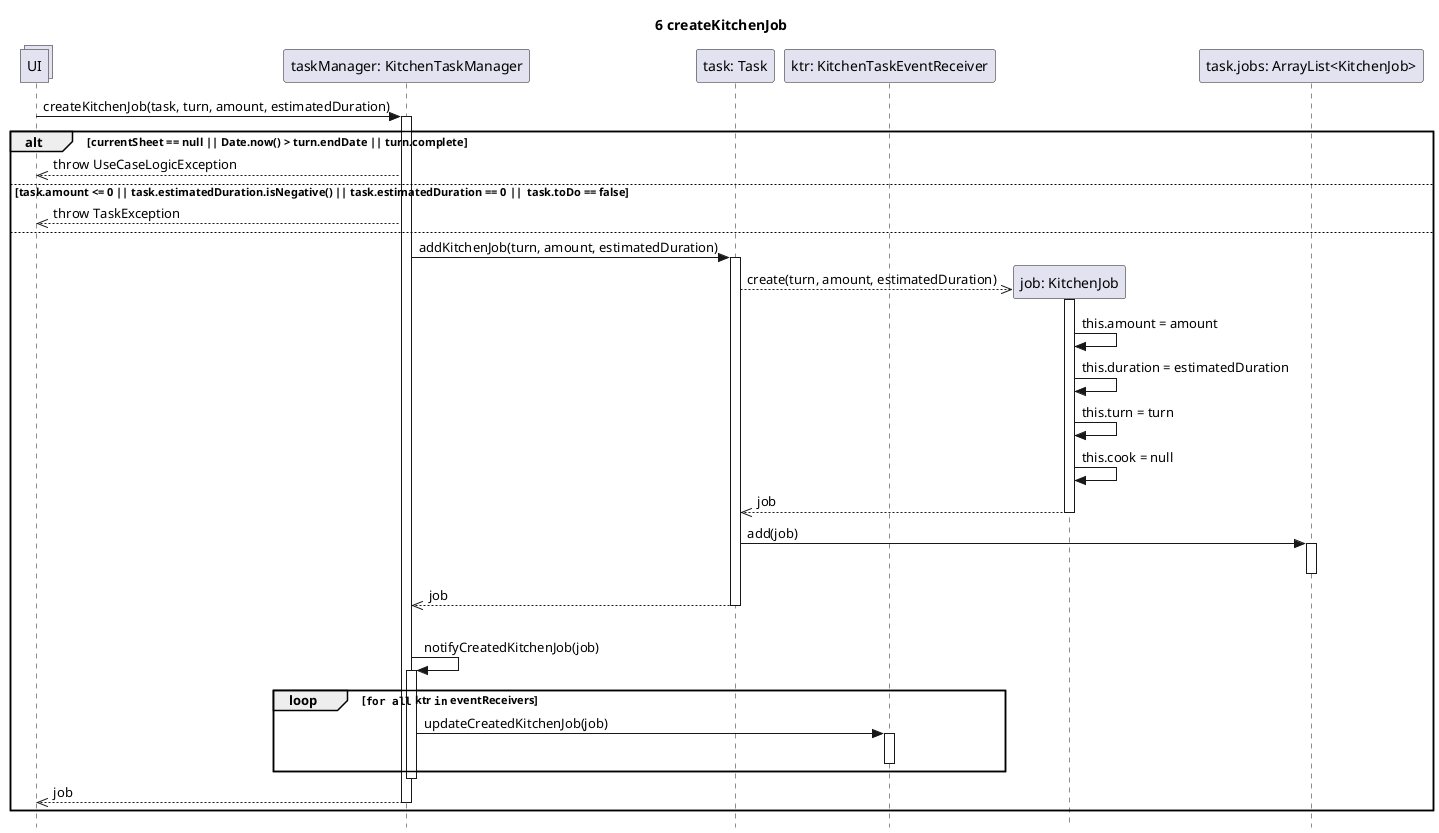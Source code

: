 @startuml Operazione 6
skinparam Style strictuml

title 6 createKitchenJob

collections UI

participant "taskManager: KitchenTaskManager" as tm
UI -> tm: createKitchenJob(task, turn, amount, estimatedDuration)
activate tm

participant "task: Task" as task
participant "ktr: KitchenTaskEventReceiver" as ktr

alt currentSheet == null || Date.now() > turn.endDate || turn.complete
    UI <<-- tm: throw UseCaseLogicException
else task.amount <= 0 || task.estimatedDuration.isNegative() || task.estimatedDuration == 0 ||  task.toDo == false
    UI <<-- tm: throw TaskException
else

    tm -> task: addKitchenJob(turn, amount, estimatedDuration)
    activate task

    participant "job: KitchenJob" as job
    task -->> job**: create(turn, amount, estimatedDuration)

    activate job
        job -> job: this.amount = amount
        job -> job: this.duration = estimatedDuration
        job -> job: this.turn = turn
        job -> job: this.cook = null
    return job

    participant "task.jobs: ArrayList<KitchenJob>" as jobs
    task -> jobs: add(job)
    activate jobs
    deactivate jobs

    tm <<-- task: job
    deactivate task

    |||
    tm -> tm: notifyCreatedKitchenJob(job)
    activate tm
    loop ""for all"" ktr ""in"" eventReceivers
        tm -> ktr : updateCreatedKitchenJob(job)
        activate ktr
        deactivate ktr
    end
    deactivate tm

    UI <<-- tm: job
    deactivate tm
    
end

@enduml